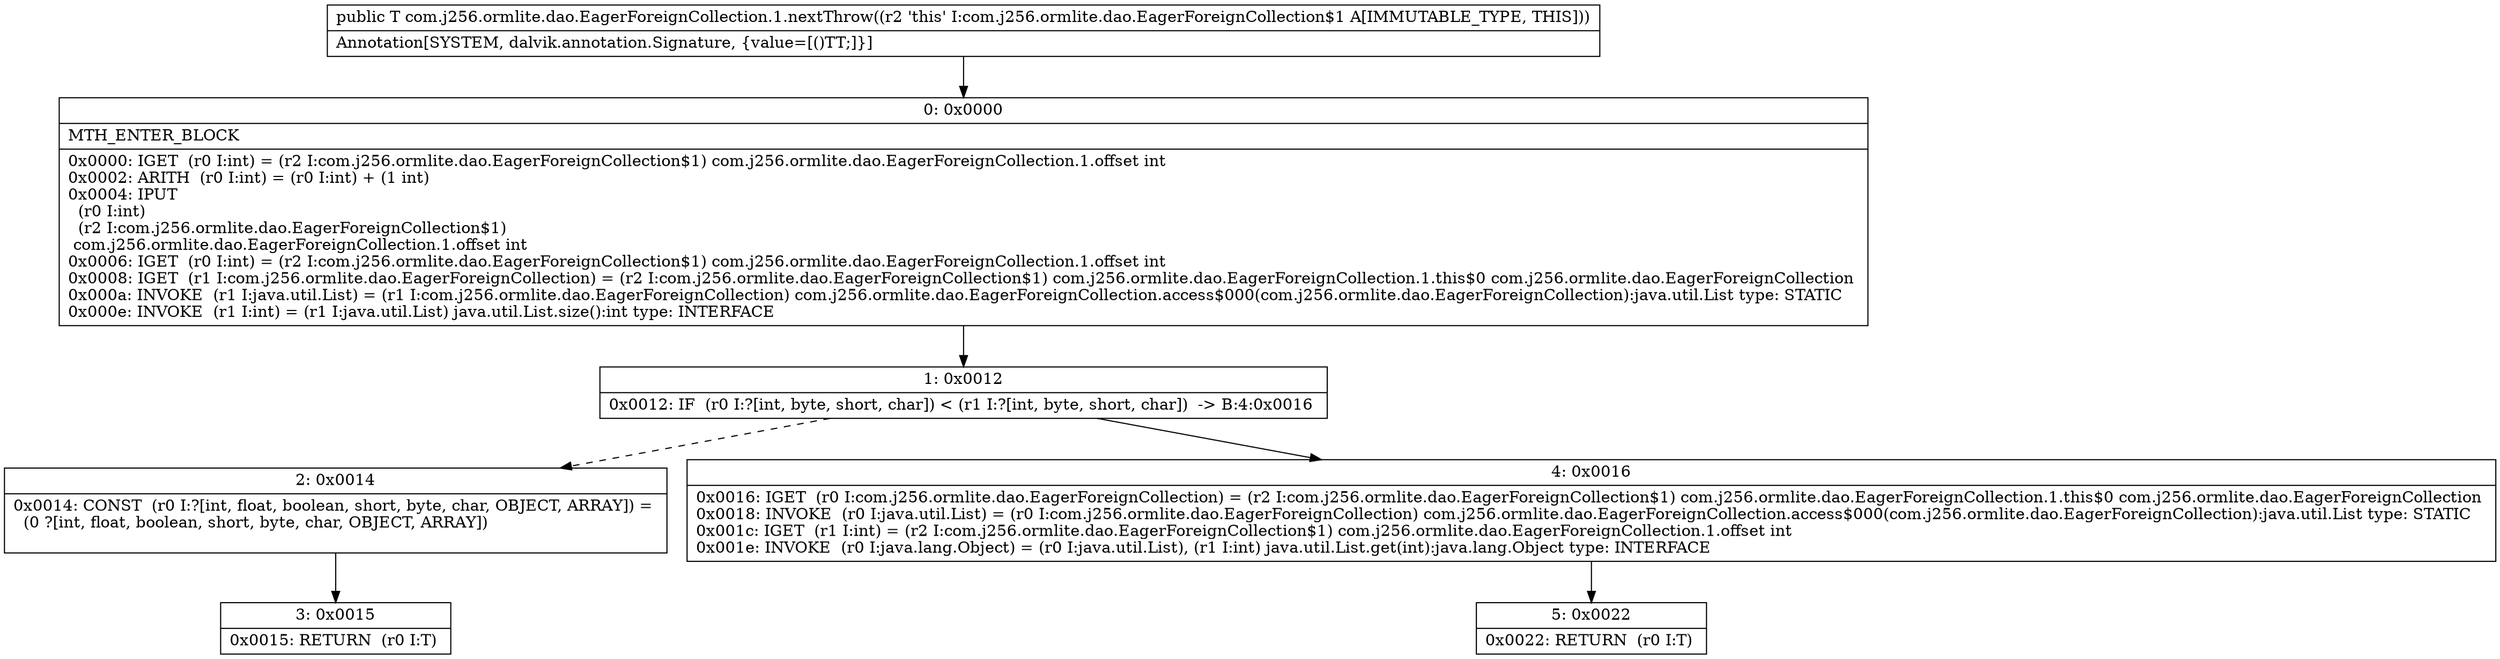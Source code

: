 digraph "CFG forcom.j256.ormlite.dao.EagerForeignCollection.1.nextThrow()Ljava\/lang\/Object;" {
Node_0 [shape=record,label="{0\:\ 0x0000|MTH_ENTER_BLOCK\l|0x0000: IGET  (r0 I:int) = (r2 I:com.j256.ormlite.dao.EagerForeignCollection$1) com.j256.ormlite.dao.EagerForeignCollection.1.offset int \l0x0002: ARITH  (r0 I:int) = (r0 I:int) + (1 int) \l0x0004: IPUT  \l  (r0 I:int)\l  (r2 I:com.j256.ormlite.dao.EagerForeignCollection$1)\l com.j256.ormlite.dao.EagerForeignCollection.1.offset int \l0x0006: IGET  (r0 I:int) = (r2 I:com.j256.ormlite.dao.EagerForeignCollection$1) com.j256.ormlite.dao.EagerForeignCollection.1.offset int \l0x0008: IGET  (r1 I:com.j256.ormlite.dao.EagerForeignCollection) = (r2 I:com.j256.ormlite.dao.EagerForeignCollection$1) com.j256.ormlite.dao.EagerForeignCollection.1.this$0 com.j256.ormlite.dao.EagerForeignCollection \l0x000a: INVOKE  (r1 I:java.util.List) = (r1 I:com.j256.ormlite.dao.EagerForeignCollection) com.j256.ormlite.dao.EagerForeignCollection.access$000(com.j256.ormlite.dao.EagerForeignCollection):java.util.List type: STATIC \l0x000e: INVOKE  (r1 I:int) = (r1 I:java.util.List) java.util.List.size():int type: INTERFACE \l}"];
Node_1 [shape=record,label="{1\:\ 0x0012|0x0012: IF  (r0 I:?[int, byte, short, char]) \< (r1 I:?[int, byte, short, char])  \-\> B:4:0x0016 \l}"];
Node_2 [shape=record,label="{2\:\ 0x0014|0x0014: CONST  (r0 I:?[int, float, boolean, short, byte, char, OBJECT, ARRAY]) = \l  (0 ?[int, float, boolean, short, byte, char, OBJECT, ARRAY])\l \l}"];
Node_3 [shape=record,label="{3\:\ 0x0015|0x0015: RETURN  (r0 I:T) \l}"];
Node_4 [shape=record,label="{4\:\ 0x0016|0x0016: IGET  (r0 I:com.j256.ormlite.dao.EagerForeignCollection) = (r2 I:com.j256.ormlite.dao.EagerForeignCollection$1) com.j256.ormlite.dao.EagerForeignCollection.1.this$0 com.j256.ormlite.dao.EagerForeignCollection \l0x0018: INVOKE  (r0 I:java.util.List) = (r0 I:com.j256.ormlite.dao.EagerForeignCollection) com.j256.ormlite.dao.EagerForeignCollection.access$000(com.j256.ormlite.dao.EagerForeignCollection):java.util.List type: STATIC \l0x001c: IGET  (r1 I:int) = (r2 I:com.j256.ormlite.dao.EagerForeignCollection$1) com.j256.ormlite.dao.EagerForeignCollection.1.offset int \l0x001e: INVOKE  (r0 I:java.lang.Object) = (r0 I:java.util.List), (r1 I:int) java.util.List.get(int):java.lang.Object type: INTERFACE \l}"];
Node_5 [shape=record,label="{5\:\ 0x0022|0x0022: RETURN  (r0 I:T) \l}"];
MethodNode[shape=record,label="{public T com.j256.ormlite.dao.EagerForeignCollection.1.nextThrow((r2 'this' I:com.j256.ormlite.dao.EagerForeignCollection$1 A[IMMUTABLE_TYPE, THIS]))  | Annotation[SYSTEM, dalvik.annotation.Signature, \{value=[()TT;]\}]\l}"];
MethodNode -> Node_0;
Node_0 -> Node_1;
Node_1 -> Node_2[style=dashed];
Node_1 -> Node_4;
Node_2 -> Node_3;
Node_4 -> Node_5;
}

